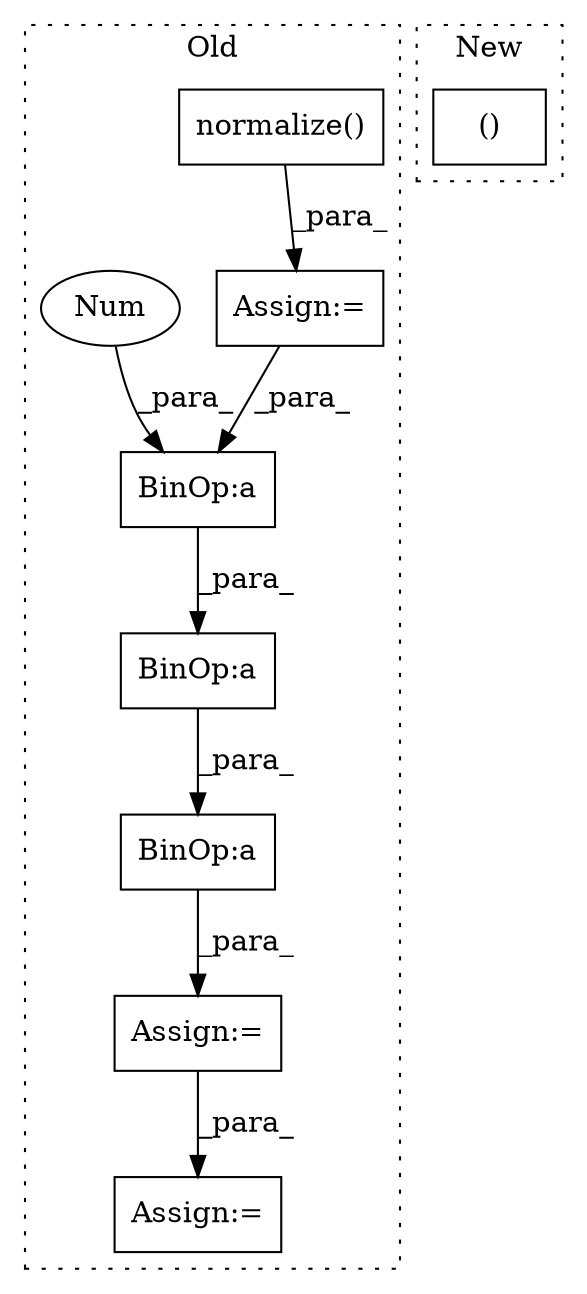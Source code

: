 digraph G {
subgraph cluster0 {
1 [label="normalize()" a="75" s="1482,1518" l="27,16" shape="box"];
3 [label="Assign:=" a="68" s="1479" l="3" shape="box"];
4 [label="Assign:=" a="68" s="1645" l="3" shape="box"];
5 [label="Assign:=" a="68" s="1744" l="3" shape="box"];
6 [label="BinOp:a" a="82" s="1684" l="3" shape="box"];
7 [label="Num" a="76" s="1687" l="1" shape="ellipse"];
8 [label="BinOp:a" a="82" s="1658" l="3" shape="box"];
9 [label="BinOp:a" a="82" s="1665" l="3" shape="box"];
label = "Old";
style="dotted";
}
subgraph cluster1 {
2 [label="()" a="54" s="1587" l="22" shape="box"];
label = "New";
style="dotted";
}
1 -> 3 [label="_para_"];
3 -> 6 [label="_para_"];
4 -> 5 [label="_para_"];
6 -> 9 [label="_para_"];
7 -> 6 [label="_para_"];
8 -> 4 [label="_para_"];
9 -> 8 [label="_para_"];
}